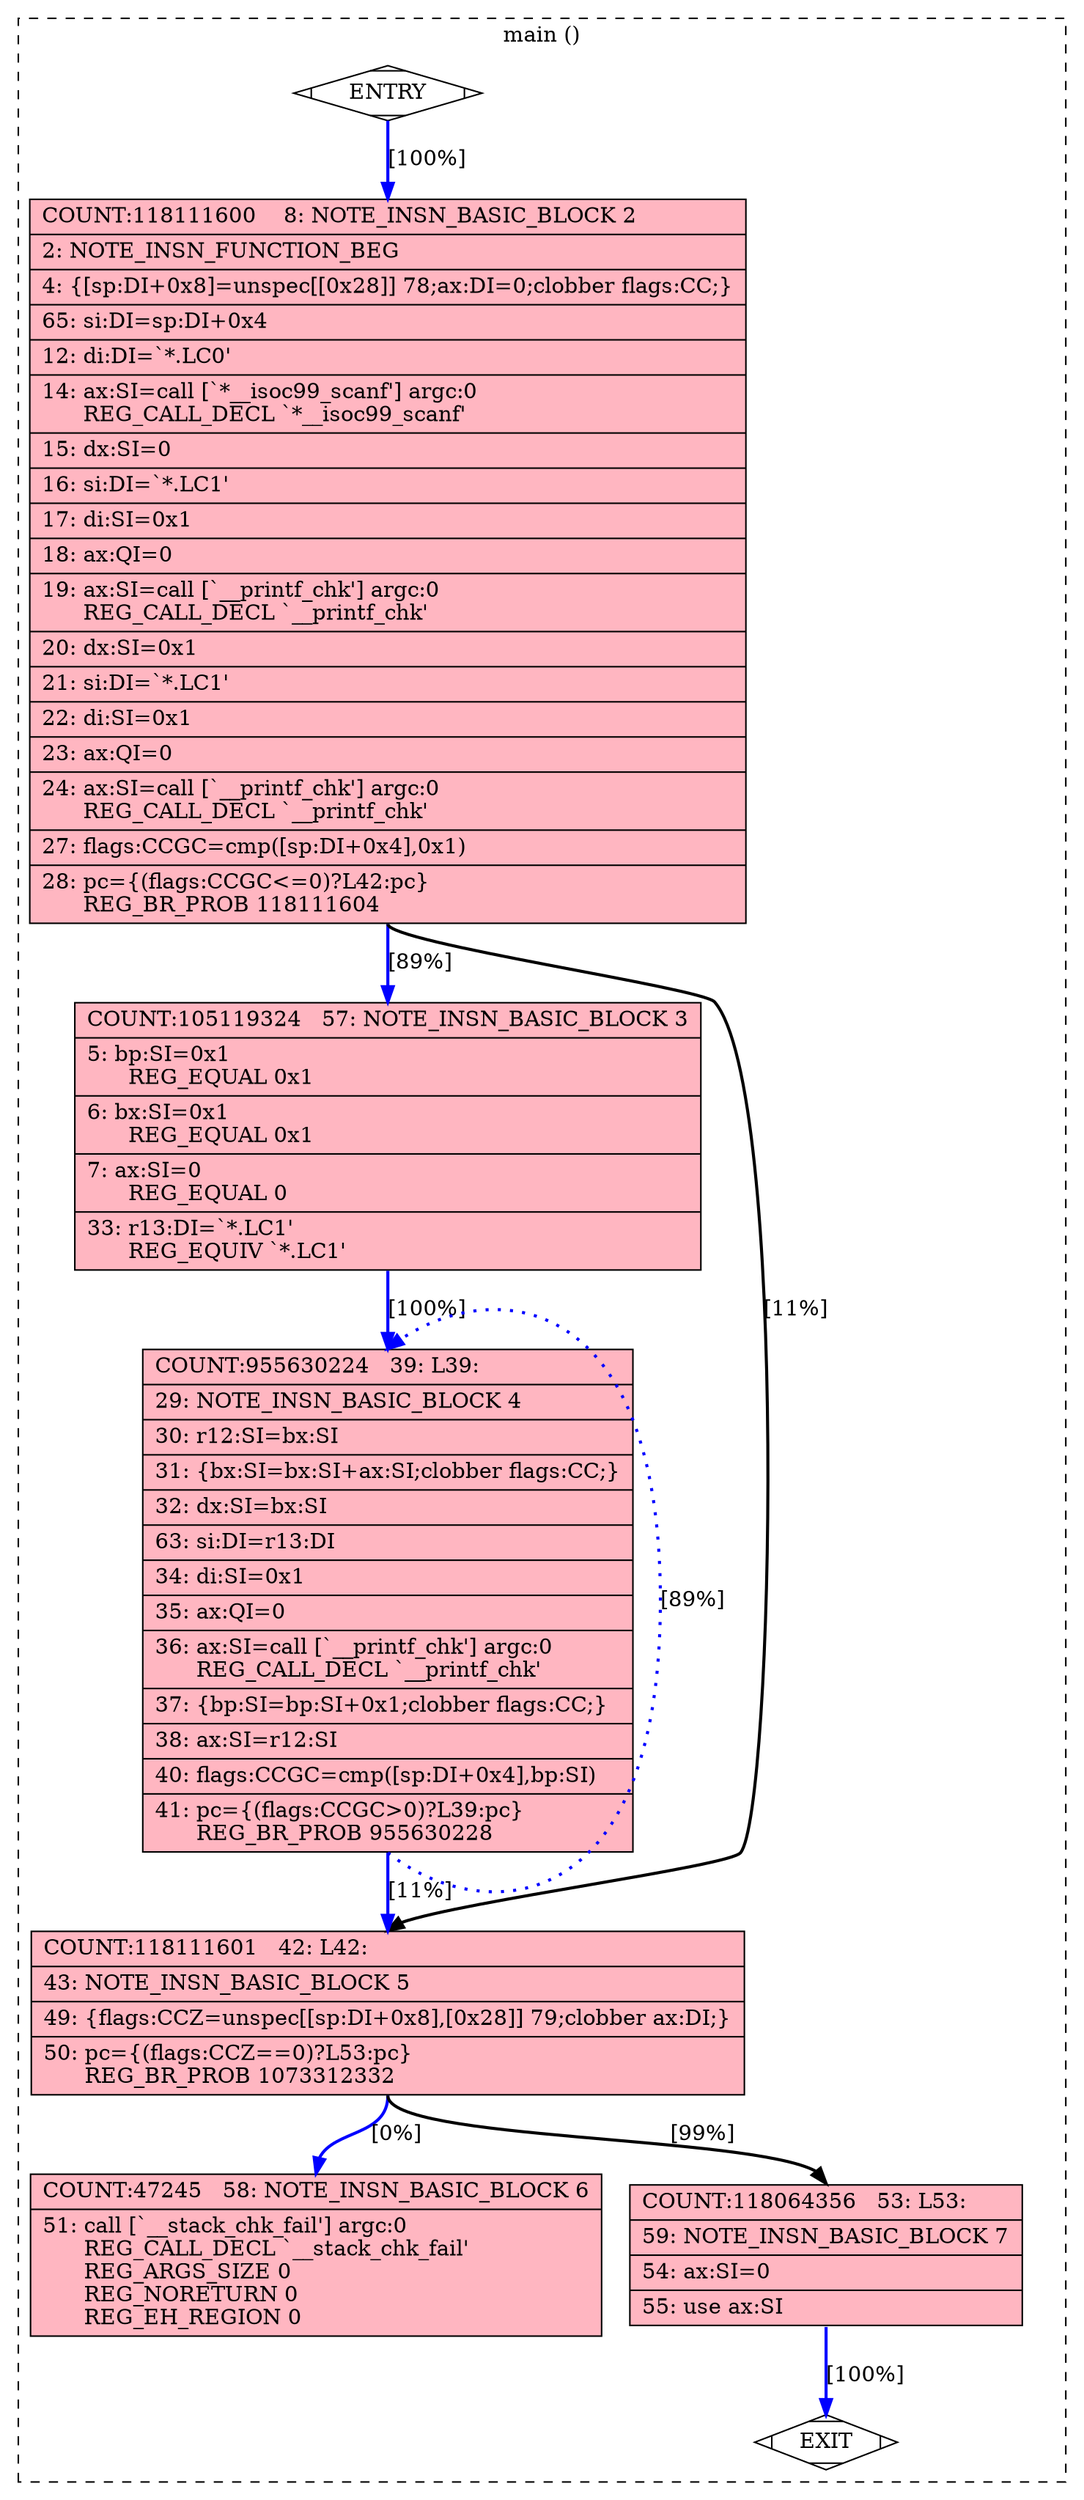 digraph "main.c.286r.ree" {
overlap=false;
subgraph "cluster_main" {
	style="dashed";
	color="black";
	label="main ()";
	fn_23_basic_block_0 [shape=Mdiamond,style=filled,fillcolor=white,label="ENTRY"];

	fn_23_basic_block_2 [shape=record,style=filled,fillcolor=lightpink,label="{COUNT:118111600\ \ \ \ 8:\ NOTE_INSN_BASIC_BLOCK\ 2\l\
|\ \ \ \ 2:\ NOTE_INSN_FUNCTION_BEG\l\
|\ \ \ \ 4:\ \{[sp:DI+0x8]=unspec[[0x28]]\ 78;ax:DI=0;clobber\ flags:CC;\}\l\
|\ \ \ 65:\ si:DI=sp:DI+0x4\l\
|\ \ \ 12:\ di:DI=`*.LC0'\l\
|\ \ \ 14:\ ax:SI=call\ [`*__isoc99_scanf']\ argc:0\l\
\ \ \ \ \ \ REG_CALL_DECL\ `*__isoc99_scanf'\l\
|\ \ \ 15:\ dx:SI=0\l\
|\ \ \ 16:\ si:DI=`*.LC1'\l\
|\ \ \ 17:\ di:SI=0x1\l\
|\ \ \ 18:\ ax:QI=0\l\
|\ \ \ 19:\ ax:SI=call\ [`__printf_chk']\ argc:0\l\
\ \ \ \ \ \ REG_CALL_DECL\ `__printf_chk'\l\
|\ \ \ 20:\ dx:SI=0x1\l\
|\ \ \ 21:\ si:DI=`*.LC1'\l\
|\ \ \ 22:\ di:SI=0x1\l\
|\ \ \ 23:\ ax:QI=0\l\
|\ \ \ 24:\ ax:SI=call\ [`__printf_chk']\ argc:0\l\
\ \ \ \ \ \ REG_CALL_DECL\ `__printf_chk'\l\
|\ \ \ 27:\ flags:CCGC=cmp([sp:DI+0x4],0x1)\l\
|\ \ \ 28:\ pc=\{(flags:CCGC\<=0)?L42:pc\}\l\
\ \ \ \ \ \ REG_BR_PROB\ 118111604\l\
}"];

	fn_23_basic_block_3 [shape=record,style=filled,fillcolor=lightpink,label="{COUNT:105119324\ \ \ 57:\ NOTE_INSN_BASIC_BLOCK\ 3\l\
|\ \ \ \ 5:\ bp:SI=0x1\l\
\ \ \ \ \ \ REG_EQUAL\ 0x1\l\
|\ \ \ \ 6:\ bx:SI=0x1\l\
\ \ \ \ \ \ REG_EQUAL\ 0x1\l\
|\ \ \ \ 7:\ ax:SI=0\l\
\ \ \ \ \ \ REG_EQUAL\ 0\l\
|\ \ \ 33:\ r13:DI=`*.LC1'\l\
\ \ \ \ \ \ REG_EQUIV\ `*.LC1'\l\
}"];

	fn_23_basic_block_4 [shape=record,style=filled,fillcolor=lightpink,label="{COUNT:955630224\ \ \ 39:\ L39:\l\
|\ \ \ 29:\ NOTE_INSN_BASIC_BLOCK\ 4\l\
|\ \ \ 30:\ r12:SI=bx:SI\l\
|\ \ \ 31:\ \{bx:SI=bx:SI+ax:SI;clobber\ flags:CC;\}\l\
|\ \ \ 32:\ dx:SI=bx:SI\l\
|\ \ \ 63:\ si:DI=r13:DI\l\
|\ \ \ 34:\ di:SI=0x1\l\
|\ \ \ 35:\ ax:QI=0\l\
|\ \ \ 36:\ ax:SI=call\ [`__printf_chk']\ argc:0\l\
\ \ \ \ \ \ REG_CALL_DECL\ `__printf_chk'\l\
|\ \ \ 37:\ \{bp:SI=bp:SI+0x1;clobber\ flags:CC;\}\l\
|\ \ \ 38:\ ax:SI=r12:SI\l\
|\ \ \ 40:\ flags:CCGC=cmp([sp:DI+0x4],bp:SI)\l\
|\ \ \ 41:\ pc=\{(flags:CCGC\>0)?L39:pc\}\l\
\ \ \ \ \ \ REG_BR_PROB\ 955630228\l\
}"];

	fn_23_basic_block_5 [shape=record,style=filled,fillcolor=lightpink,label="{COUNT:118111601\ \ \ 42:\ L42:\l\
|\ \ \ 43:\ NOTE_INSN_BASIC_BLOCK\ 5\l\
|\ \ \ 49:\ \{flags:CCZ=unspec[[sp:DI+0x8],[0x28]]\ 79;clobber\ ax:DI;\}\l\
|\ \ \ 50:\ pc=\{(flags:CCZ==0)?L53:pc\}\l\
\ \ \ \ \ \ REG_BR_PROB\ 1073312332\l\
}"];

	fn_23_basic_block_6 [shape=record,style=filled,fillcolor=lightpink,label="{COUNT:47245\ \ \ 58:\ NOTE_INSN_BASIC_BLOCK\ 6\l\
|\ \ \ 51:\ call\ [`__stack_chk_fail']\ argc:0\l\
\ \ \ \ \ \ REG_CALL_DECL\ `__stack_chk_fail'\l\
\ \ \ \ \ \ REG_ARGS_SIZE\ 0\l\
\ \ \ \ \ \ REG_NORETURN\ 0\l\
\ \ \ \ \ \ REG_EH_REGION\ 0\l\
}"];

	fn_23_basic_block_7 [shape=record,style=filled,fillcolor=lightpink,label="{COUNT:118064356\ \ \ 53:\ L53:\l\
|\ \ \ 59:\ NOTE_INSN_BASIC_BLOCK\ 7\l\
|\ \ \ 54:\ ax:SI=0\l\
|\ \ \ 55:\ use\ ax:SI\l\
}"];

	fn_23_basic_block_1 [shape=Mdiamond,style=filled,fillcolor=white,label="EXIT"];

	fn_23_basic_block_0:s -> fn_23_basic_block_2:n [style="solid,bold",color=blue,weight=100,constraint=true,label="[100%]"];
	fn_23_basic_block_2:s -> fn_23_basic_block_3:n [style="solid,bold",color=blue,weight=100,constraint=true,label="[89%]"];
	fn_23_basic_block_2:s -> fn_23_basic_block_5:n [style="solid,bold",color=black,weight=10,constraint=true,label="[11%]"];
	fn_23_basic_block_3:s -> fn_23_basic_block_4:n [style="solid,bold",color=blue,weight=100,constraint=true,label="[100%]"];
	fn_23_basic_block_4:s -> fn_23_basic_block_4:n [style="dotted,bold",color=blue,weight=10,constraint=false,label="[89%]"];
	fn_23_basic_block_4:s -> fn_23_basic_block_5:n [style="solid,bold",color=blue,weight=100,constraint=true,label="[11%]"];
	fn_23_basic_block_5:s -> fn_23_basic_block_7:n [style="solid,bold",color=black,weight=10,constraint=true,label="[99%]"];
	fn_23_basic_block_5:s -> fn_23_basic_block_6:n [style="solid,bold",color=blue,weight=100,constraint=true,label="[0%]"];
	fn_23_basic_block_7:s -> fn_23_basic_block_1:n [style="solid,bold",color=blue,weight=100,constraint=true,label="[100%]"];
	fn_23_basic_block_0:s -> fn_23_basic_block_1:n [style="invis",constraint=true];
}
}
